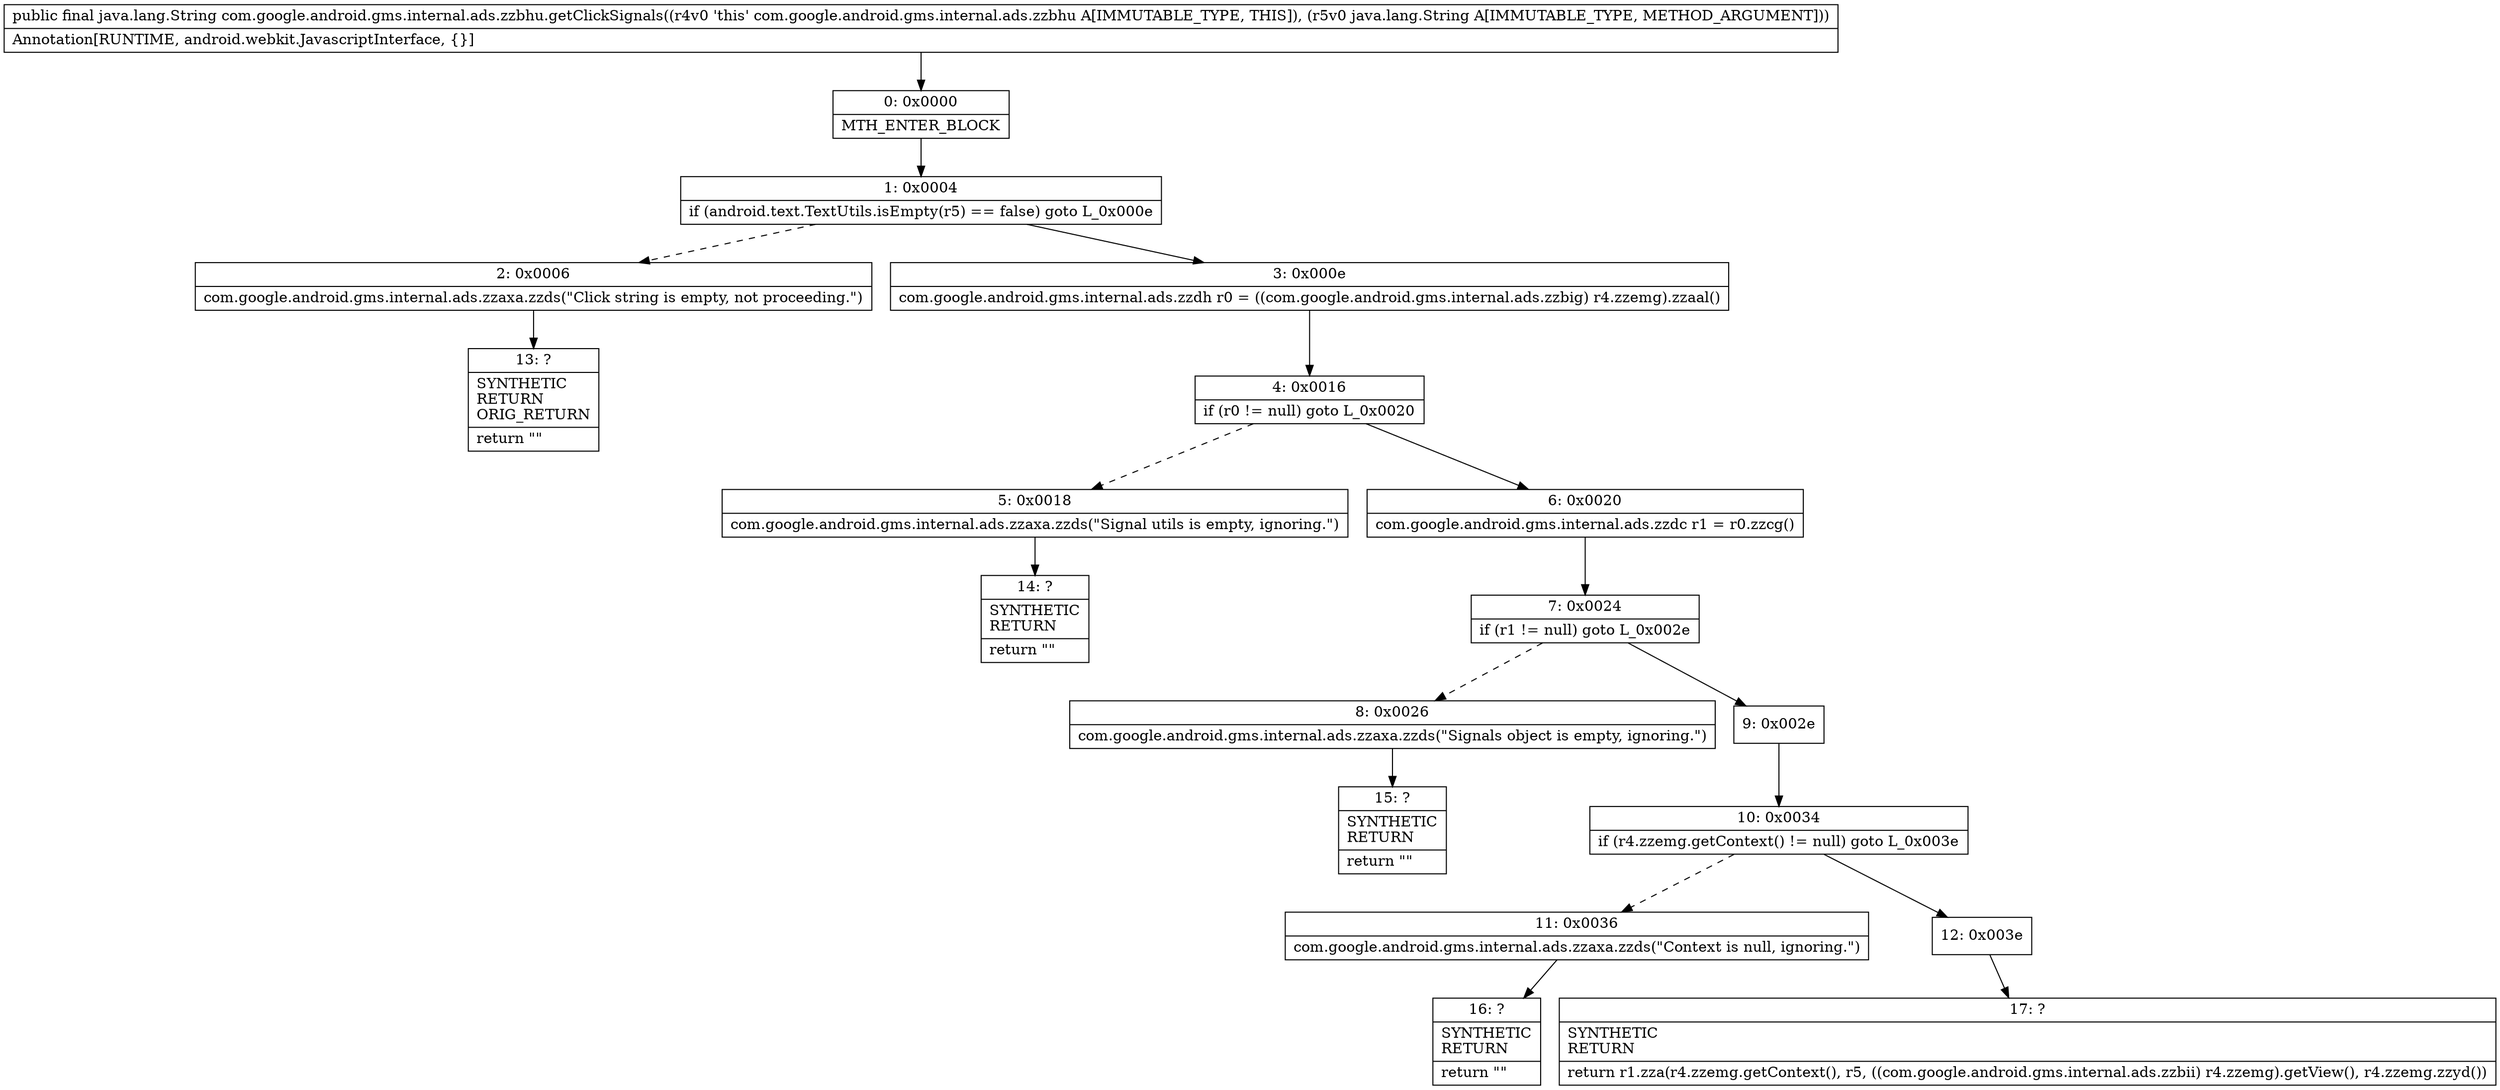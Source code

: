 digraph "CFG forcom.google.android.gms.internal.ads.zzbhu.getClickSignals(Ljava\/lang\/String;)Ljava\/lang\/String;" {
Node_0 [shape=record,label="{0\:\ 0x0000|MTH_ENTER_BLOCK\l}"];
Node_1 [shape=record,label="{1\:\ 0x0004|if (android.text.TextUtils.isEmpty(r5) == false) goto L_0x000e\l}"];
Node_2 [shape=record,label="{2\:\ 0x0006|com.google.android.gms.internal.ads.zzaxa.zzds(\"Click string is empty, not proceeding.\")\l}"];
Node_3 [shape=record,label="{3\:\ 0x000e|com.google.android.gms.internal.ads.zzdh r0 = ((com.google.android.gms.internal.ads.zzbig) r4.zzemg).zzaal()\l}"];
Node_4 [shape=record,label="{4\:\ 0x0016|if (r0 != null) goto L_0x0020\l}"];
Node_5 [shape=record,label="{5\:\ 0x0018|com.google.android.gms.internal.ads.zzaxa.zzds(\"Signal utils is empty, ignoring.\")\l}"];
Node_6 [shape=record,label="{6\:\ 0x0020|com.google.android.gms.internal.ads.zzdc r1 = r0.zzcg()\l}"];
Node_7 [shape=record,label="{7\:\ 0x0024|if (r1 != null) goto L_0x002e\l}"];
Node_8 [shape=record,label="{8\:\ 0x0026|com.google.android.gms.internal.ads.zzaxa.zzds(\"Signals object is empty, ignoring.\")\l}"];
Node_9 [shape=record,label="{9\:\ 0x002e}"];
Node_10 [shape=record,label="{10\:\ 0x0034|if (r4.zzemg.getContext() != null) goto L_0x003e\l}"];
Node_11 [shape=record,label="{11\:\ 0x0036|com.google.android.gms.internal.ads.zzaxa.zzds(\"Context is null, ignoring.\")\l}"];
Node_12 [shape=record,label="{12\:\ 0x003e}"];
Node_13 [shape=record,label="{13\:\ ?|SYNTHETIC\lRETURN\lORIG_RETURN\l|return \"\"\l}"];
Node_14 [shape=record,label="{14\:\ ?|SYNTHETIC\lRETURN\l|return \"\"\l}"];
Node_15 [shape=record,label="{15\:\ ?|SYNTHETIC\lRETURN\l|return \"\"\l}"];
Node_16 [shape=record,label="{16\:\ ?|SYNTHETIC\lRETURN\l|return \"\"\l}"];
Node_17 [shape=record,label="{17\:\ ?|SYNTHETIC\lRETURN\l|return r1.zza(r4.zzemg.getContext(), r5, ((com.google.android.gms.internal.ads.zzbii) r4.zzemg).getView(), r4.zzemg.zzyd())\l}"];
MethodNode[shape=record,label="{public final java.lang.String com.google.android.gms.internal.ads.zzbhu.getClickSignals((r4v0 'this' com.google.android.gms.internal.ads.zzbhu A[IMMUTABLE_TYPE, THIS]), (r5v0 java.lang.String A[IMMUTABLE_TYPE, METHOD_ARGUMENT]))  | Annotation[RUNTIME, android.webkit.JavascriptInterface, \{\}]\l}"];
MethodNode -> Node_0;
Node_0 -> Node_1;
Node_1 -> Node_2[style=dashed];
Node_1 -> Node_3;
Node_2 -> Node_13;
Node_3 -> Node_4;
Node_4 -> Node_5[style=dashed];
Node_4 -> Node_6;
Node_5 -> Node_14;
Node_6 -> Node_7;
Node_7 -> Node_8[style=dashed];
Node_7 -> Node_9;
Node_8 -> Node_15;
Node_9 -> Node_10;
Node_10 -> Node_11[style=dashed];
Node_10 -> Node_12;
Node_11 -> Node_16;
Node_12 -> Node_17;
}

